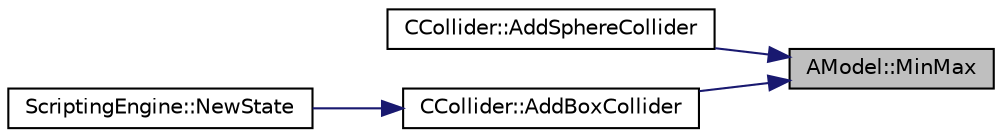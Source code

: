 digraph "AModel::MinMax"
{
 // LATEX_PDF_SIZE
  edge [fontname="Helvetica",fontsize="10",labelfontname="Helvetica",labelfontsize="10"];
  node [fontname="Helvetica",fontsize="10",shape=record];
  rankdir="RL";
  Node17 [label="AModel::MinMax",height=0.2,width=0.4,color="black", fillcolor="grey75", style="filled", fontcolor="black",tooltip=" "];
  Node17 -> Node18 [dir="back",color="midnightblue",fontsize="10",style="solid",fontname="Helvetica"];
  Node18 [label="CCollider::AddSphereCollider",height=0.2,width=0.4,color="black", fillcolor="white", style="filled",URL="$class_c_collider.html#a91128fd433827c827bc5203ee8726566",tooltip=" "];
  Node17 -> Node19 [dir="back",color="midnightblue",fontsize="10",style="solid",fontname="Helvetica"];
  Node19 [label="CCollider::AddBoxCollider",height=0.2,width=0.4,color="black", fillcolor="white", style="filled",URL="$class_c_collider.html#adca8e0e6782b9230cff2473a50c90e7d",tooltip="Creates a box collider around the object. Can either be automatically resized to fit the object,..."];
  Node19 -> Node20 [dir="back",color="midnightblue",fontsize="10",style="solid",fontname="Helvetica"];
  Node20 [label="ScriptingEngine::NewState",height=0.2,width=0.4,color="black", fillcolor="white", style="filled",URL="$class_scripting_engine.html#a125a0c206da8e74b8f6664c4e523606a",tooltip="Sets up the engine with initial processes and variables and exposes engine functionality to lua."];
}
